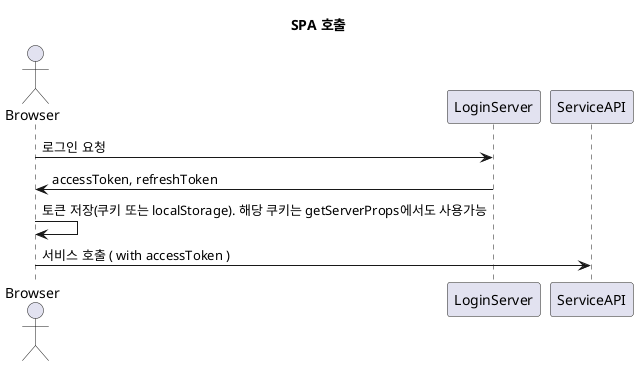 @startuml
title SPA 호출

actor Browser
Browser -> LoginServer: 로그인 요청
LoginServer -> Browser: accessToken, refreshToken
Browser -> Browser: 토큰 저장(쿠키 또는 localStorage). 해당 쿠키는 getServerProps에서도 사용가능
Browser -> ServiceAPI: 서비스 호출 ( with accessToken )
@enduml

